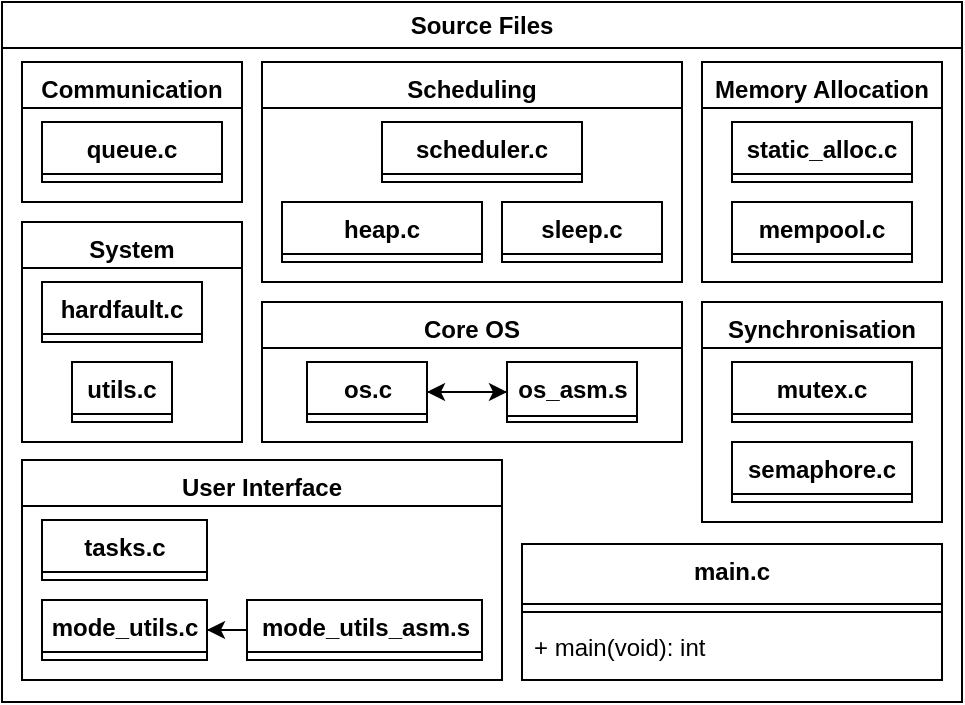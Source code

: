 <mxfile version="26.0.6">
  <diagram name="Page-1" id="c4acf3e9-155e-7222-9cf6-157b1a14988f">
    <mxGraphModel dx="-174" dy="662" grid="1" gridSize="10" guides="1" tooltips="1" connect="1" arrows="1" fold="1" page="1" pageScale="1" pageWidth="850" pageHeight="1100" background="none" math="0" shadow="0">
      <root>
        <mxCell id="0" />
        <mxCell id="1" parent="0" />
        <mxCell id="zTwoh0Io31YvO2Zmua4J-56" value="Source Files" style="swimlane;whiteSpace=wrap;html=1;" parent="1" vertex="1">
          <mxGeometry x="880" y="40" width="480" height="350" as="geometry" />
        </mxCell>
        <mxCell id="RpQdMugq_B-e_19SNzhJ-1" value="main.c" style="swimlane;fontStyle=1;align=center;verticalAlign=top;childLayout=stackLayout;horizontal=1;startSize=30;horizontalStack=0;resizeParent=1;resizeParentMax=0;resizeLast=0;collapsible=1;marginBottom=0;whiteSpace=wrap;html=1;" parent="zTwoh0Io31YvO2Zmua4J-56" vertex="1">
          <mxGeometry x="260" y="271" width="210" height="68" as="geometry" />
        </mxCell>
        <mxCell id="RpQdMugq_B-e_19SNzhJ-3" value="" style="line;strokeWidth=1;fillColor=none;align=left;verticalAlign=middle;spacingTop=-1;spacingLeft=3;spacingRight=3;rotatable=0;labelPosition=right;points=[];portConstraint=eastwest;strokeColor=inherit;" parent="RpQdMugq_B-e_19SNzhJ-1" vertex="1">
          <mxGeometry y="30" width="210" height="8" as="geometry" />
        </mxCell>
        <mxCell id="RpQdMugq_B-e_19SNzhJ-17" value="+ main(void): int" style="text;strokeColor=none;fillColor=none;align=left;verticalAlign=top;spacingLeft=4;spacingRight=4;overflow=hidden;rotatable=0;points=[[0,0.5],[1,0.5]];portConstraint=eastwest;whiteSpace=wrap;html=1;" parent="RpQdMugq_B-e_19SNzhJ-1" vertex="1">
          <mxGeometry y="38" width="210" height="30" as="geometry" />
        </mxCell>
        <mxCell id="RpQdMugq_B-e_19SNzhJ-116" value="User Interface" style="swimlane;whiteSpace=wrap;html=1;strokeColor=default;align=center;verticalAlign=top;fontFamily=Helvetica;fontSize=12;fontColor=default;fontStyle=1;fillColor=default;" parent="zTwoh0Io31YvO2Zmua4J-56" vertex="1">
          <mxGeometry x="10" y="229" width="240" height="110" as="geometry">
            <mxRectangle x="1190" y="300" width="120" height="30" as="alternateBounds" />
          </mxGeometry>
        </mxCell>
        <mxCell id="RpQdMugq_B-e_19SNzhJ-151" value="mode_utils.c" style="swimlane;fontStyle=1;align=center;verticalAlign=top;childLayout=stackLayout;horizontal=1;startSize=26;horizontalStack=0;resizeParent=1;resizeParentMax=0;resizeLast=0;collapsible=1;marginBottom=0;whiteSpace=wrap;html=1;" parent="RpQdMugq_B-e_19SNzhJ-116" vertex="1" collapsed="1">
          <mxGeometry x="10" y="70" width="82.5" height="30" as="geometry">
            <mxRectangle x="7.5" y="30" width="110" height="30" as="alternateBounds" />
          </mxGeometry>
        </mxCell>
        <mxCell id="RpQdMugq_B-e_19SNzhJ-167" style="edgeStyle=orthogonalEdgeStyle;rounded=0;orthogonalLoop=1;jettySize=auto;html=1;entryX=1;entryY=0.5;entryDx=0;entryDy=0;fontFamily=Helvetica;fontSize=12;fontColor=default;fontStyle=1;" parent="RpQdMugq_B-e_19SNzhJ-116" source="RpQdMugq_B-e_19SNzhJ-164" target="RpQdMugq_B-e_19SNzhJ-151" edge="1">
          <mxGeometry relative="1" as="geometry" />
        </mxCell>
        <mxCell id="RpQdMugq_B-e_19SNzhJ-164" value="mode_utils_asm.s" style="swimlane;fontStyle=1;align=center;verticalAlign=top;childLayout=stackLayout;horizontal=1;startSize=26;horizontalStack=0;resizeParent=1;resizeParentMax=0;resizeLast=0;collapsible=1;marginBottom=0;whiteSpace=wrap;html=1;" parent="RpQdMugq_B-e_19SNzhJ-116" vertex="1" collapsed="1">
          <mxGeometry x="112.5" y="70" width="117.5" height="30" as="geometry">
            <mxRectangle x="152.5" y="30" width="130" height="30" as="alternateBounds" />
          </mxGeometry>
        </mxCell>
        <mxCell id="LDnK3AU8ABjwF5Vrm9b2-51" value="tasks.c" style="swimlane;fontStyle=1;align=center;verticalAlign=top;childLayout=stackLayout;horizontal=1;startSize=26;horizontalStack=0;resizeParent=1;resizeParentMax=0;resizeLast=0;collapsible=1;marginBottom=0;whiteSpace=wrap;html=1;" vertex="1" collapsed="1" parent="RpQdMugq_B-e_19SNzhJ-116">
          <mxGeometry x="10" y="30" width="82.5" height="30" as="geometry">
            <mxRectangle x="7.5" y="30" width="110" height="30" as="alternateBounds" />
          </mxGeometry>
        </mxCell>
        <mxCell id="RpQdMugq_B-e_19SNzhJ-87" value="Scheduling" style="swimlane;whiteSpace=wrap;html=1;strokeColor=default;align=center;verticalAlign=top;fontFamily=Helvetica;fontSize=12;fontColor=default;fontStyle=1;fillColor=default;" parent="zTwoh0Io31YvO2Zmua4J-56" vertex="1">
          <mxGeometry x="130" y="30" width="210" height="110" as="geometry" />
        </mxCell>
        <mxCell id="RpQdMugq_B-e_19SNzhJ-79" value="sleep.c" style="swimlane;fontStyle=1;align=center;verticalAlign=top;childLayout=stackLayout;horizontal=1;startSize=26;horizontalStack=0;resizeParent=1;resizeParentMax=0;resizeLast=0;collapsible=1;marginBottom=0;whiteSpace=wrap;html=1;" parent="RpQdMugq_B-e_19SNzhJ-87" vertex="1" collapsed="1">
          <mxGeometry x="120" y="70" width="80" height="30" as="geometry">
            <mxRectangle x="135" y="40" width="80" height="34" as="alternateBounds" />
          </mxGeometry>
        </mxCell>
        <mxCell id="RpQdMugq_B-e_19SNzhJ-144" value="scheduler.c" style="swimlane;fontStyle=1;align=center;verticalAlign=top;childLayout=stackLayout;horizontal=1;startSize=26;horizontalStack=0;resizeParent=1;resizeParentMax=0;resizeLast=0;collapsible=1;marginBottom=0;whiteSpace=wrap;html=1;" parent="RpQdMugq_B-e_19SNzhJ-87" vertex="1" collapsed="1">
          <mxGeometry x="60" y="30" width="100" height="30" as="geometry">
            <mxRectangle x="15" y="40" width="100" height="34" as="alternateBounds" />
          </mxGeometry>
        </mxCell>
        <mxCell id="LDnK3AU8ABjwF5Vrm9b2-1" value="heap.c" style="swimlane;fontStyle=1;align=center;verticalAlign=top;childLayout=stackLayout;horizontal=1;startSize=26;horizontalStack=0;resizeParent=1;resizeParentMax=0;resizeLast=0;collapsible=1;marginBottom=0;whiteSpace=wrap;html=1;" vertex="1" collapsed="1" parent="RpQdMugq_B-e_19SNzhJ-87">
          <mxGeometry x="10" y="70" width="100" height="30" as="geometry">
            <mxRectangle x="15" y="40" width="100" height="34" as="alternateBounds" />
          </mxGeometry>
        </mxCell>
        <mxCell id="RpQdMugq_B-e_19SNzhJ-88" value="Synchronisation" style="swimlane;whiteSpace=wrap;html=1;strokeColor=default;align=center;verticalAlign=top;fontFamily=Helvetica;fontSize=12;fontColor=default;fontStyle=1;fillColor=default;" parent="zTwoh0Io31YvO2Zmua4J-56" vertex="1">
          <mxGeometry x="350" y="150" width="120" height="110" as="geometry">
            <mxRectangle x="490" y="80" width="130" height="30" as="alternateBounds" />
          </mxGeometry>
        </mxCell>
        <mxCell id="RpQdMugq_B-e_19SNzhJ-155" value="mutex.c" style="swimlane;fontStyle=1;align=center;verticalAlign=top;childLayout=stackLayout;horizontal=1;startSize=26;horizontalStack=0;resizeParent=1;resizeParentMax=0;resizeLast=0;collapsible=1;marginBottom=0;whiteSpace=wrap;html=1;" parent="RpQdMugq_B-e_19SNzhJ-88" vertex="1" collapsed="1">
          <mxGeometry x="15" y="30" width="90" height="30" as="geometry">
            <mxRectangle x="520" y="130" width="160" height="120" as="alternateBounds" />
          </mxGeometry>
        </mxCell>
        <mxCell id="RpQdMugq_B-e_19SNzhJ-156" value="+ typedef: type" style="text;strokeColor=none;fillColor=none;align=left;verticalAlign=top;spacingLeft=4;spacingRight=4;overflow=hidden;rotatable=0;points=[[0,0.5],[1,0.5]];portConstraint=eastwest;whiteSpace=wrap;html=1;" parent="RpQdMugq_B-e_19SNzhJ-155" vertex="1">
          <mxGeometry y="26" width="160" height="26" as="geometry" />
        </mxCell>
        <mxCell id="RpQdMugq_B-e_19SNzhJ-157" value="" style="line;strokeWidth=1;fillColor=none;align=left;verticalAlign=middle;spacingTop=-1;spacingLeft=3;spacingRight=3;rotatable=0;labelPosition=right;points=[];portConstraint=eastwest;strokeColor=inherit;" parent="RpQdMugq_B-e_19SNzhJ-155" vertex="1">
          <mxGeometry y="52" width="160" height="8" as="geometry" />
        </mxCell>
        <mxCell id="RpQdMugq_B-e_19SNzhJ-158" value="+ function(type): type" style="text;strokeColor=none;fillColor=none;align=left;verticalAlign=top;spacingLeft=4;spacingRight=4;overflow=hidden;rotatable=0;points=[[0,0.5],[1,0.5]];portConstraint=eastwest;whiteSpace=wrap;html=1;" parent="RpQdMugq_B-e_19SNzhJ-155" vertex="1">
          <mxGeometry y="60" width="160" height="26" as="geometry" />
        </mxCell>
        <mxCell id="RpQdMugq_B-e_19SNzhJ-159" value="" style="line;strokeWidth=1;fillColor=none;align=left;verticalAlign=middle;spacingTop=-1;spacingLeft=3;spacingRight=3;rotatable=0;labelPosition=right;points=[];portConstraint=eastwest;strokeColor=inherit;" parent="RpQdMugq_B-e_19SNzhJ-155" vertex="1">
          <mxGeometry y="86" width="160" height="8" as="geometry" />
        </mxCell>
        <mxCell id="RpQdMugq_B-e_19SNzhJ-160" value="+ macro: name" style="text;strokeColor=none;fillColor=none;align=left;verticalAlign=top;spacingLeft=4;spacingRight=4;overflow=hidden;rotatable=0;points=[[0,0.5],[1,0.5]];portConstraint=eastwest;whiteSpace=wrap;html=1;" parent="RpQdMugq_B-e_19SNzhJ-155" vertex="1">
          <mxGeometry y="94" width="160" height="26" as="geometry" />
        </mxCell>
        <mxCell id="LDnK3AU8ABjwF5Vrm9b2-54" value="semaphore.c" style="swimlane;fontStyle=1;align=center;verticalAlign=top;childLayout=stackLayout;horizontal=1;startSize=26;horizontalStack=0;resizeParent=1;resizeParentMax=0;resizeLast=0;collapsible=1;marginBottom=0;whiteSpace=wrap;html=1;" vertex="1" collapsed="1" parent="RpQdMugq_B-e_19SNzhJ-88">
          <mxGeometry x="15" y="70" width="90" height="30" as="geometry">
            <mxRectangle x="520" y="130" width="160" height="120" as="alternateBounds" />
          </mxGeometry>
        </mxCell>
        <mxCell id="LDnK3AU8ABjwF5Vrm9b2-55" value="+ typedef: type" style="text;strokeColor=none;fillColor=none;align=left;verticalAlign=top;spacingLeft=4;spacingRight=4;overflow=hidden;rotatable=0;points=[[0,0.5],[1,0.5]];portConstraint=eastwest;whiteSpace=wrap;html=1;" vertex="1" parent="LDnK3AU8ABjwF5Vrm9b2-54">
          <mxGeometry y="26" width="160" height="26" as="geometry" />
        </mxCell>
        <mxCell id="LDnK3AU8ABjwF5Vrm9b2-56" value="" style="line;strokeWidth=1;fillColor=none;align=left;verticalAlign=middle;spacingTop=-1;spacingLeft=3;spacingRight=3;rotatable=0;labelPosition=right;points=[];portConstraint=eastwest;strokeColor=inherit;" vertex="1" parent="LDnK3AU8ABjwF5Vrm9b2-54">
          <mxGeometry y="52" width="160" height="8" as="geometry" />
        </mxCell>
        <mxCell id="LDnK3AU8ABjwF5Vrm9b2-57" value="+ function(type): type" style="text;strokeColor=none;fillColor=none;align=left;verticalAlign=top;spacingLeft=4;spacingRight=4;overflow=hidden;rotatable=0;points=[[0,0.5],[1,0.5]];portConstraint=eastwest;whiteSpace=wrap;html=1;" vertex="1" parent="LDnK3AU8ABjwF5Vrm9b2-54">
          <mxGeometry y="60" width="160" height="26" as="geometry" />
        </mxCell>
        <mxCell id="LDnK3AU8ABjwF5Vrm9b2-58" value="" style="line;strokeWidth=1;fillColor=none;align=left;verticalAlign=middle;spacingTop=-1;spacingLeft=3;spacingRight=3;rotatable=0;labelPosition=right;points=[];portConstraint=eastwest;strokeColor=inherit;" vertex="1" parent="LDnK3AU8ABjwF5Vrm9b2-54">
          <mxGeometry y="86" width="160" height="8" as="geometry" />
        </mxCell>
        <mxCell id="LDnK3AU8ABjwF5Vrm9b2-59" value="+ macro: name" style="text;strokeColor=none;fillColor=none;align=left;verticalAlign=top;spacingLeft=4;spacingRight=4;overflow=hidden;rotatable=0;points=[[0,0.5],[1,0.5]];portConstraint=eastwest;whiteSpace=wrap;html=1;" vertex="1" parent="LDnK3AU8ABjwF5Vrm9b2-54">
          <mxGeometry y="94" width="160" height="26" as="geometry" />
        </mxCell>
        <mxCell id="LDnK3AU8ABjwF5Vrm9b2-60" value="Communication" style="swimlane;whiteSpace=wrap;html=1;strokeColor=default;align=center;verticalAlign=top;fontFamily=Helvetica;fontSize=12;fontColor=default;fontStyle=1;fillColor=default;startSize=23;" vertex="1" parent="zTwoh0Io31YvO2Zmua4J-56">
          <mxGeometry x="10" y="30" width="110" height="70" as="geometry" />
        </mxCell>
        <mxCell id="LDnK3AU8ABjwF5Vrm9b2-61" value="&lt;div&gt;queue.c&lt;/div&gt;" style="swimlane;fontStyle=1;align=center;verticalAlign=top;childLayout=stackLayout;horizontal=1;startSize=26;horizontalStack=0;resizeParent=1;resizeParentMax=0;resizeLast=0;collapsible=1;marginBottom=0;whiteSpace=wrap;html=1;" vertex="1" collapsed="1" parent="LDnK3AU8ABjwF5Vrm9b2-60">
          <mxGeometry x="10" y="30" width="90" height="30" as="geometry">
            <mxRectangle x="20" y="40" width="160" height="120" as="alternateBounds" />
          </mxGeometry>
        </mxCell>
        <mxCell id="LDnK3AU8ABjwF5Vrm9b2-62" value="+ typedef: type" style="text;strokeColor=none;fillColor=none;align=left;verticalAlign=top;spacingLeft=4;spacingRight=4;overflow=hidden;rotatable=0;points=[[0,0.5],[1,0.5]];portConstraint=eastwest;whiteSpace=wrap;html=1;" vertex="1" parent="LDnK3AU8ABjwF5Vrm9b2-61">
          <mxGeometry y="26" width="160" height="26" as="geometry" />
        </mxCell>
        <mxCell id="LDnK3AU8ABjwF5Vrm9b2-63" value="" style="line;strokeWidth=1;fillColor=none;align=left;verticalAlign=middle;spacingTop=-1;spacingLeft=3;spacingRight=3;rotatable=0;labelPosition=right;points=[];portConstraint=eastwest;strokeColor=inherit;" vertex="1" parent="LDnK3AU8ABjwF5Vrm9b2-61">
          <mxGeometry y="52" width="160" height="8" as="geometry" />
        </mxCell>
        <mxCell id="LDnK3AU8ABjwF5Vrm9b2-64" value="+ function(type): type" style="text;strokeColor=none;fillColor=none;align=left;verticalAlign=top;spacingLeft=4;spacingRight=4;overflow=hidden;rotatable=0;points=[[0,0.5],[1,0.5]];portConstraint=eastwest;whiteSpace=wrap;html=1;" vertex="1" parent="LDnK3AU8ABjwF5Vrm9b2-61">
          <mxGeometry y="60" width="160" height="26" as="geometry" />
        </mxCell>
        <mxCell id="LDnK3AU8ABjwF5Vrm9b2-65" value="" style="line;strokeWidth=1;fillColor=none;align=left;verticalAlign=middle;spacingTop=-1;spacingLeft=3;spacingRight=3;rotatable=0;labelPosition=right;points=[];portConstraint=eastwest;strokeColor=inherit;" vertex="1" parent="LDnK3AU8ABjwF5Vrm9b2-61">
          <mxGeometry y="86" width="160" height="8" as="geometry" />
        </mxCell>
        <mxCell id="LDnK3AU8ABjwF5Vrm9b2-66" value="+ macro: name" style="text;strokeColor=none;fillColor=none;align=left;verticalAlign=top;spacingLeft=4;spacingRight=4;overflow=hidden;rotatable=0;points=[[0,0.5],[1,0.5]];portConstraint=eastwest;whiteSpace=wrap;html=1;" vertex="1" parent="LDnK3AU8ABjwF5Vrm9b2-61">
          <mxGeometry y="94" width="160" height="26" as="geometry" />
        </mxCell>
        <mxCell id="RpQdMugq_B-e_19SNzhJ-129" value="System" style="swimlane;whiteSpace=wrap;html=1;strokeColor=default;align=center;verticalAlign=top;fontFamily=Helvetica;fontSize=12;fontColor=default;fontStyle=1;fillColor=default;" parent="zTwoh0Io31YvO2Zmua4J-56" vertex="1">
          <mxGeometry x="10" y="110" width="110" height="110" as="geometry" />
        </mxCell>
        <mxCell id="RpQdMugq_B-e_19SNzhJ-130" value="&lt;div&gt;&lt;span style=&quot;background-color: transparent; color: light-dark(rgb(0, 0, 0), rgb(255, 255, 255));&quot;&gt;utils.c&lt;/span&gt;&lt;/div&gt;" style="swimlane;fontStyle=1;align=center;verticalAlign=top;childLayout=stackLayout;horizontal=1;startSize=26;horizontalStack=0;resizeParent=1;resizeParentMax=0;resizeLast=0;collapsible=1;marginBottom=0;whiteSpace=wrap;html=1;" parent="RpQdMugq_B-e_19SNzhJ-129" vertex="1" collapsed="1">
          <mxGeometry x="25" y="70" width="50" height="30" as="geometry">
            <mxRectangle x="20" y="40" width="160" height="120" as="alternateBounds" />
          </mxGeometry>
        </mxCell>
        <mxCell id="RpQdMugq_B-e_19SNzhJ-131" value="+ typedef: type" style="text;strokeColor=none;fillColor=none;align=left;verticalAlign=top;spacingLeft=4;spacingRight=4;overflow=hidden;rotatable=0;points=[[0,0.5],[1,0.5]];portConstraint=eastwest;whiteSpace=wrap;html=1;" parent="RpQdMugq_B-e_19SNzhJ-130" vertex="1">
          <mxGeometry y="26" width="160" height="26" as="geometry" />
        </mxCell>
        <mxCell id="RpQdMugq_B-e_19SNzhJ-132" value="" style="line;strokeWidth=1;fillColor=none;align=left;verticalAlign=middle;spacingTop=-1;spacingLeft=3;spacingRight=3;rotatable=0;labelPosition=right;points=[];portConstraint=eastwest;strokeColor=inherit;" parent="RpQdMugq_B-e_19SNzhJ-130" vertex="1">
          <mxGeometry y="52" width="160" height="8" as="geometry" />
        </mxCell>
        <mxCell id="RpQdMugq_B-e_19SNzhJ-133" value="+ function(type): type" style="text;strokeColor=none;fillColor=none;align=left;verticalAlign=top;spacingLeft=4;spacingRight=4;overflow=hidden;rotatable=0;points=[[0,0.5],[1,0.5]];portConstraint=eastwest;whiteSpace=wrap;html=1;" parent="RpQdMugq_B-e_19SNzhJ-130" vertex="1">
          <mxGeometry y="60" width="160" height="26" as="geometry" />
        </mxCell>
        <mxCell id="RpQdMugq_B-e_19SNzhJ-134" value="" style="line;strokeWidth=1;fillColor=none;align=left;verticalAlign=middle;spacingTop=-1;spacingLeft=3;spacingRight=3;rotatable=0;labelPosition=right;points=[];portConstraint=eastwest;strokeColor=inherit;" parent="RpQdMugq_B-e_19SNzhJ-130" vertex="1">
          <mxGeometry y="86" width="160" height="8" as="geometry" />
        </mxCell>
        <mxCell id="RpQdMugq_B-e_19SNzhJ-135" value="+ macro: name" style="text;strokeColor=none;fillColor=none;align=left;verticalAlign=top;spacingLeft=4;spacingRight=4;overflow=hidden;rotatable=0;points=[[0,0.5],[1,0.5]];portConstraint=eastwest;whiteSpace=wrap;html=1;" parent="RpQdMugq_B-e_19SNzhJ-130" vertex="1">
          <mxGeometry y="94" width="160" height="26" as="geometry" />
        </mxCell>
        <mxCell id="RpQdMugq_B-e_19SNzhJ-136" value="&lt;div&gt;&lt;span style=&quot;background-color: transparent; color: light-dark(rgb(0, 0, 0), rgb(255, 255, 255));&quot;&gt;hardfault.c&lt;/span&gt;&lt;/div&gt;" style="swimlane;fontStyle=1;align=center;verticalAlign=top;childLayout=stackLayout;horizontal=1;startSize=26;horizontalStack=0;resizeParent=1;resizeParentMax=0;resizeLast=0;collapsible=1;marginBottom=0;whiteSpace=wrap;html=1;" parent="RpQdMugq_B-e_19SNzhJ-129" vertex="1" collapsed="1">
          <mxGeometry x="10" y="30" width="80" height="30" as="geometry">
            <mxRectangle x="210" y="40" width="160" height="120" as="alternateBounds" />
          </mxGeometry>
        </mxCell>
        <mxCell id="RpQdMugq_B-e_19SNzhJ-137" value="+ typedef: type" style="text;strokeColor=none;fillColor=none;align=left;verticalAlign=top;spacingLeft=4;spacingRight=4;overflow=hidden;rotatable=0;points=[[0,0.5],[1,0.5]];portConstraint=eastwest;whiteSpace=wrap;html=1;" parent="RpQdMugq_B-e_19SNzhJ-136" vertex="1">
          <mxGeometry y="26" width="160" height="26" as="geometry" />
        </mxCell>
        <mxCell id="RpQdMugq_B-e_19SNzhJ-138" value="" style="line;strokeWidth=1;fillColor=none;align=left;verticalAlign=middle;spacingTop=-1;spacingLeft=3;spacingRight=3;rotatable=0;labelPosition=right;points=[];portConstraint=eastwest;strokeColor=inherit;" parent="RpQdMugq_B-e_19SNzhJ-136" vertex="1">
          <mxGeometry y="52" width="160" height="8" as="geometry" />
        </mxCell>
        <mxCell id="RpQdMugq_B-e_19SNzhJ-139" value="+ function(type): type" style="text;strokeColor=none;fillColor=none;align=left;verticalAlign=top;spacingLeft=4;spacingRight=4;overflow=hidden;rotatable=0;points=[[0,0.5],[1,0.5]];portConstraint=eastwest;whiteSpace=wrap;html=1;" parent="RpQdMugq_B-e_19SNzhJ-136" vertex="1">
          <mxGeometry y="60" width="160" height="26" as="geometry" />
        </mxCell>
        <mxCell id="RpQdMugq_B-e_19SNzhJ-140" value="" style="line;strokeWidth=1;fillColor=none;align=left;verticalAlign=middle;spacingTop=-1;spacingLeft=3;spacingRight=3;rotatable=0;labelPosition=right;points=[];portConstraint=eastwest;strokeColor=inherit;" parent="RpQdMugq_B-e_19SNzhJ-136" vertex="1">
          <mxGeometry y="86" width="160" height="8" as="geometry" />
        </mxCell>
        <mxCell id="RpQdMugq_B-e_19SNzhJ-141" value="+ macro: name" style="text;strokeColor=none;fillColor=none;align=left;verticalAlign=top;spacingLeft=4;spacingRight=4;overflow=hidden;rotatable=0;points=[[0,0.5],[1,0.5]];portConstraint=eastwest;whiteSpace=wrap;html=1;" parent="RpQdMugq_B-e_19SNzhJ-136" vertex="1">
          <mxGeometry y="94" width="160" height="26" as="geometry" />
        </mxCell>
        <mxCell id="LDnK3AU8ABjwF5Vrm9b2-7" value="Memory Allocation" style="swimlane;whiteSpace=wrap;html=1;strokeColor=default;align=center;verticalAlign=top;fontFamily=Helvetica;fontSize=12;fontColor=default;fontStyle=1;fillColor=default;" vertex="1" parent="zTwoh0Io31YvO2Zmua4J-56">
          <mxGeometry x="350" y="30" width="120" height="110" as="geometry" />
        </mxCell>
        <mxCell id="LDnK3AU8ABjwF5Vrm9b2-8" value="&lt;div&gt;&lt;span style=&quot;background-color: transparent; color: light-dark(rgb(0, 0, 0), rgb(255, 255, 255));&quot;&gt;mempool&lt;/span&gt;&lt;span style=&quot;background-color: transparent; color: light-dark(rgb(0, 0, 0), rgb(255, 255, 255));&quot;&gt;.c&lt;/span&gt;&lt;/div&gt;" style="swimlane;fontStyle=1;align=center;verticalAlign=top;childLayout=stackLayout;horizontal=1;startSize=26;horizontalStack=0;resizeParent=1;resizeParentMax=0;resizeLast=0;collapsible=1;marginBottom=0;whiteSpace=wrap;html=1;" vertex="1" collapsed="1" parent="LDnK3AU8ABjwF5Vrm9b2-7">
          <mxGeometry x="15" y="70" width="90" height="30" as="geometry">
            <mxRectangle x="20" y="40" width="160" height="120" as="alternateBounds" />
          </mxGeometry>
        </mxCell>
        <mxCell id="LDnK3AU8ABjwF5Vrm9b2-9" value="+ typedef: type" style="text;strokeColor=none;fillColor=none;align=left;verticalAlign=top;spacingLeft=4;spacingRight=4;overflow=hidden;rotatable=0;points=[[0,0.5],[1,0.5]];portConstraint=eastwest;whiteSpace=wrap;html=1;" vertex="1" parent="LDnK3AU8ABjwF5Vrm9b2-8">
          <mxGeometry y="26" width="160" height="26" as="geometry" />
        </mxCell>
        <mxCell id="LDnK3AU8ABjwF5Vrm9b2-10" value="" style="line;strokeWidth=1;fillColor=none;align=left;verticalAlign=middle;spacingTop=-1;spacingLeft=3;spacingRight=3;rotatable=0;labelPosition=right;points=[];portConstraint=eastwest;strokeColor=inherit;" vertex="1" parent="LDnK3AU8ABjwF5Vrm9b2-8">
          <mxGeometry y="52" width="160" height="8" as="geometry" />
        </mxCell>
        <mxCell id="LDnK3AU8ABjwF5Vrm9b2-11" value="+ function(type): type" style="text;strokeColor=none;fillColor=none;align=left;verticalAlign=top;spacingLeft=4;spacingRight=4;overflow=hidden;rotatable=0;points=[[0,0.5],[1,0.5]];portConstraint=eastwest;whiteSpace=wrap;html=1;" vertex="1" parent="LDnK3AU8ABjwF5Vrm9b2-8">
          <mxGeometry y="60" width="160" height="26" as="geometry" />
        </mxCell>
        <mxCell id="LDnK3AU8ABjwF5Vrm9b2-12" value="" style="line;strokeWidth=1;fillColor=none;align=left;verticalAlign=middle;spacingTop=-1;spacingLeft=3;spacingRight=3;rotatable=0;labelPosition=right;points=[];portConstraint=eastwest;strokeColor=inherit;" vertex="1" parent="LDnK3AU8ABjwF5Vrm9b2-8">
          <mxGeometry y="86" width="160" height="8" as="geometry" />
        </mxCell>
        <mxCell id="LDnK3AU8ABjwF5Vrm9b2-13" value="+ macro: name" style="text;strokeColor=none;fillColor=none;align=left;verticalAlign=top;spacingLeft=4;spacingRight=4;overflow=hidden;rotatable=0;points=[[0,0.5],[1,0.5]];portConstraint=eastwest;whiteSpace=wrap;html=1;" vertex="1" parent="LDnK3AU8ABjwF5Vrm9b2-8">
          <mxGeometry y="94" width="160" height="26" as="geometry" />
        </mxCell>
        <mxCell id="LDnK3AU8ABjwF5Vrm9b2-14" value="&lt;div&gt;&lt;span style=&quot;background-color: transparent; color: light-dark(rgb(0, 0, 0), rgb(255, 255, 255));&quot;&gt;static_alloc.c&lt;/span&gt;&lt;/div&gt;" style="swimlane;fontStyle=1;align=center;verticalAlign=top;childLayout=stackLayout;horizontal=1;startSize=26;horizontalStack=0;resizeParent=1;resizeParentMax=0;resizeLast=0;collapsible=1;marginBottom=0;whiteSpace=wrap;html=1;" vertex="1" collapsed="1" parent="LDnK3AU8ABjwF5Vrm9b2-7">
          <mxGeometry x="15" y="30" width="90" height="30" as="geometry">
            <mxRectangle x="210" y="40" width="160" height="120" as="alternateBounds" />
          </mxGeometry>
        </mxCell>
        <mxCell id="LDnK3AU8ABjwF5Vrm9b2-15" value="+ typedef: type" style="text;strokeColor=none;fillColor=none;align=left;verticalAlign=top;spacingLeft=4;spacingRight=4;overflow=hidden;rotatable=0;points=[[0,0.5],[1,0.5]];portConstraint=eastwest;whiteSpace=wrap;html=1;" vertex="1" parent="LDnK3AU8ABjwF5Vrm9b2-14">
          <mxGeometry y="26" width="160" height="26" as="geometry" />
        </mxCell>
        <mxCell id="LDnK3AU8ABjwF5Vrm9b2-16" value="" style="line;strokeWidth=1;fillColor=none;align=left;verticalAlign=middle;spacingTop=-1;spacingLeft=3;spacingRight=3;rotatable=0;labelPosition=right;points=[];portConstraint=eastwest;strokeColor=inherit;" vertex="1" parent="LDnK3AU8ABjwF5Vrm9b2-14">
          <mxGeometry y="52" width="160" height="8" as="geometry" />
        </mxCell>
        <mxCell id="LDnK3AU8ABjwF5Vrm9b2-17" value="+ function(type): type" style="text;strokeColor=none;fillColor=none;align=left;verticalAlign=top;spacingLeft=4;spacingRight=4;overflow=hidden;rotatable=0;points=[[0,0.5],[1,0.5]];portConstraint=eastwest;whiteSpace=wrap;html=1;" vertex="1" parent="LDnK3AU8ABjwF5Vrm9b2-14">
          <mxGeometry y="60" width="160" height="26" as="geometry" />
        </mxCell>
        <mxCell id="LDnK3AU8ABjwF5Vrm9b2-18" value="" style="line;strokeWidth=1;fillColor=none;align=left;verticalAlign=middle;spacingTop=-1;spacingLeft=3;spacingRight=3;rotatable=0;labelPosition=right;points=[];portConstraint=eastwest;strokeColor=inherit;" vertex="1" parent="LDnK3AU8ABjwF5Vrm9b2-14">
          <mxGeometry y="86" width="160" height="8" as="geometry" />
        </mxCell>
        <mxCell id="LDnK3AU8ABjwF5Vrm9b2-19" value="+ macro: name" style="text;strokeColor=none;fillColor=none;align=left;verticalAlign=top;spacingLeft=4;spacingRight=4;overflow=hidden;rotatable=0;points=[[0,0.5],[1,0.5]];portConstraint=eastwest;whiteSpace=wrap;html=1;" vertex="1" parent="LDnK3AU8ABjwF5Vrm9b2-14">
          <mxGeometry y="94" width="160" height="26" as="geometry" />
        </mxCell>
        <mxCell id="RpQdMugq_B-e_19SNzhJ-101" value="Core OS" style="swimlane;whiteSpace=wrap;html=1;strokeColor=default;align=center;verticalAlign=top;fontFamily=Helvetica;fontSize=12;fontColor=default;fontStyle=1;fillColor=default;" parent="zTwoh0Io31YvO2Zmua4J-56" vertex="1">
          <mxGeometry x="130" y="150" width="210" height="70" as="geometry" />
        </mxCell>
        <mxCell id="LDnK3AU8ABjwF5Vrm9b2-74" style="edgeStyle=orthogonalEdgeStyle;rounded=0;orthogonalLoop=1;jettySize=auto;html=1;entryX=0;entryY=0.5;entryDx=0;entryDy=0;" edge="1" parent="RpQdMugq_B-e_19SNzhJ-101" source="RpQdMugq_B-e_19SNzhJ-168" target="RpQdMugq_B-e_19SNzhJ-170">
          <mxGeometry relative="1" as="geometry" />
        </mxCell>
        <mxCell id="RpQdMugq_B-e_19SNzhJ-168" value="os.c" style="swimlane;fontStyle=1;align=center;verticalAlign=top;childLayout=stackLayout;horizontal=1;startSize=26;horizontalStack=0;resizeParent=1;resizeParentMax=0;resizeLast=0;collapsible=1;marginBottom=0;whiteSpace=wrap;html=1;" parent="RpQdMugq_B-e_19SNzhJ-101" vertex="1" collapsed="1">
          <mxGeometry x="22.5" y="30" width="60" height="30" as="geometry">
            <mxRectangle x="10" y="125" width="65" height="34" as="alternateBounds" />
          </mxGeometry>
        </mxCell>
        <mxCell id="LDnK3AU8ABjwF5Vrm9b2-73" style="edgeStyle=orthogonalEdgeStyle;rounded=0;orthogonalLoop=1;jettySize=auto;html=1;entryX=1;entryY=0.5;entryDx=0;entryDy=0;" edge="1" parent="RpQdMugq_B-e_19SNzhJ-101" source="RpQdMugq_B-e_19SNzhJ-170" target="RpQdMugq_B-e_19SNzhJ-168">
          <mxGeometry relative="1" as="geometry" />
        </mxCell>
        <mxCell id="RpQdMugq_B-e_19SNzhJ-170" value="os_asm.s" style="swimlane;fontStyle=1;align=center;verticalAlign=top;childLayout=stackLayout;horizontal=1;startSize=27;horizontalStack=0;resizeParent=1;resizeParentMax=0;resizeLast=0;collapsible=1;marginBottom=0;whiteSpace=wrap;html=1;" parent="RpQdMugq_B-e_19SNzhJ-101" vertex="1" collapsed="1">
          <mxGeometry x="122.5" y="30" width="65" height="30" as="geometry">
            <mxRectangle x="10" y="33" width="65" height="37" as="alternateBounds" />
          </mxGeometry>
        </mxCell>
      </root>
    </mxGraphModel>
  </diagram>
</mxfile>

